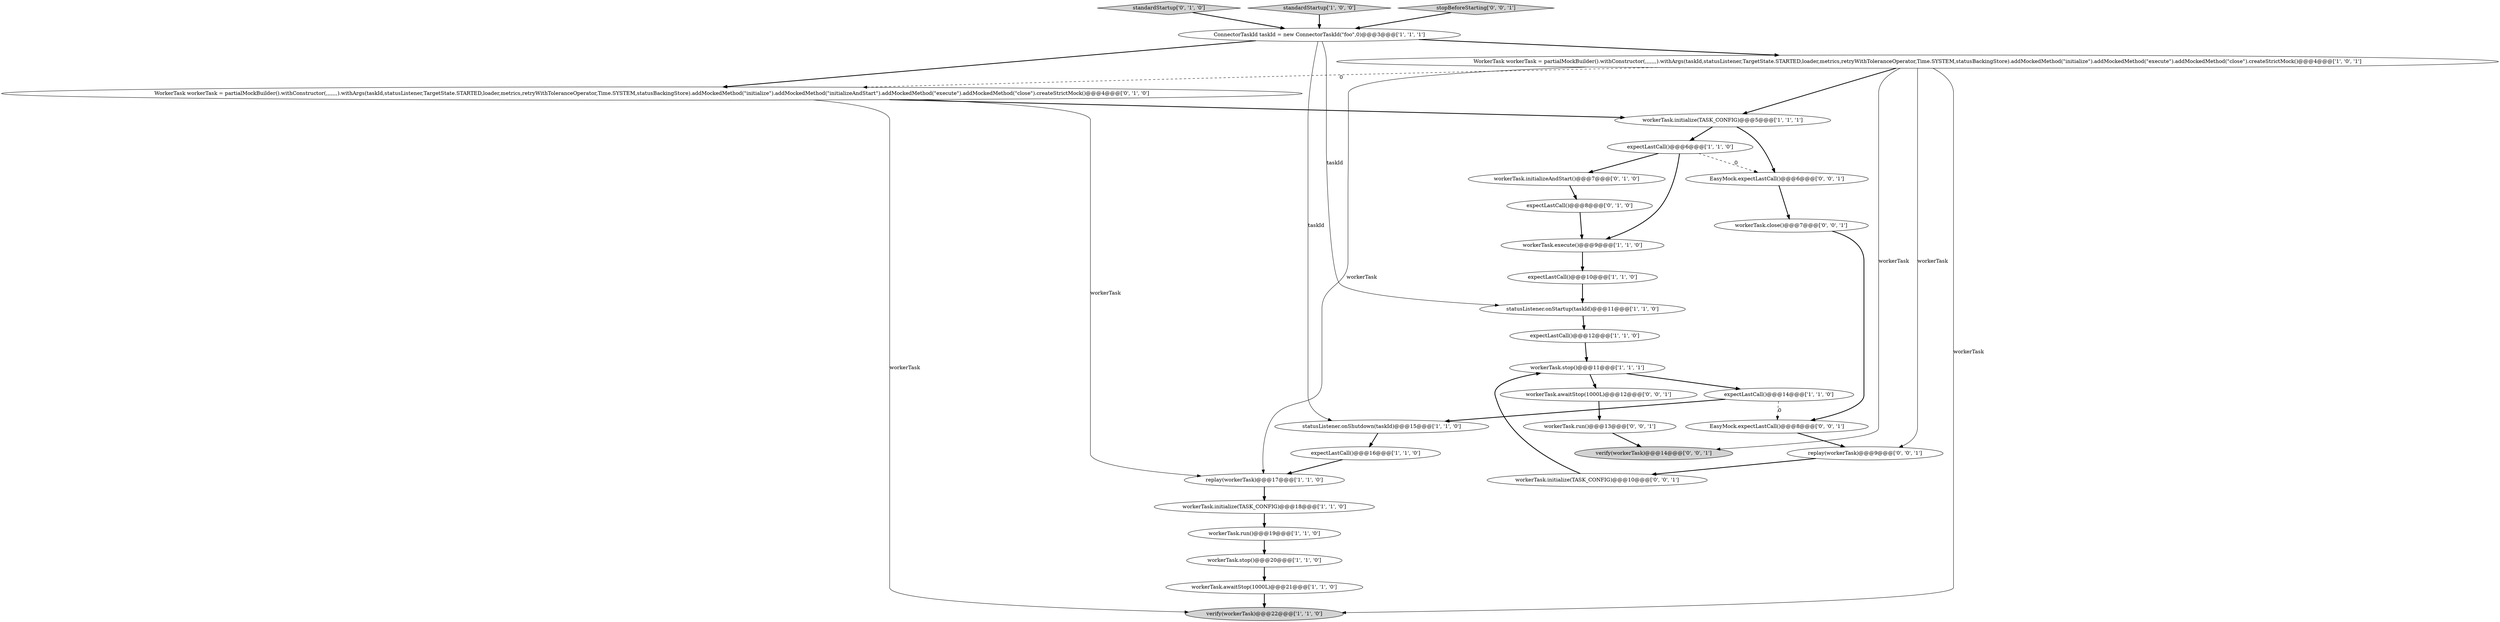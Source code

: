 digraph {
12 [style = filled, label = "workerTask.awaitStop(1000L)@@@21@@@['1', '1', '0']", fillcolor = white, shape = ellipse image = "AAA0AAABBB1BBB"];
11 [style = filled, label = "expectLastCall()@@@14@@@['1', '1', '0']", fillcolor = white, shape = ellipse image = "AAA0AAABBB1BBB"];
22 [style = filled, label = "standardStartup['0', '1', '0']", fillcolor = lightgray, shape = diamond image = "AAA0AAABBB2BBB"];
26 [style = filled, label = "workerTask.close()@@@7@@@['0', '0', '1']", fillcolor = white, shape = ellipse image = "AAA0AAABBB3BBB"];
6 [style = filled, label = "expectLastCall()@@@16@@@['1', '1', '0']", fillcolor = white, shape = ellipse image = "AAA0AAABBB1BBB"];
3 [style = filled, label = "verify(workerTask)@@@22@@@['1', '1', '0']", fillcolor = lightgray, shape = ellipse image = "AAA0AAABBB1BBB"];
14 [style = filled, label = "workerTask.execute()@@@9@@@['1', '1', '0']", fillcolor = white, shape = ellipse image = "AAA0AAABBB1BBB"];
17 [style = filled, label = "workerTask.stop()@@@11@@@['1', '1', '1']", fillcolor = white, shape = ellipse image = "AAA0AAABBB1BBB"];
10 [style = filled, label = "standardStartup['1', '0', '0']", fillcolor = lightgray, shape = diamond image = "AAA0AAABBB1BBB"];
2 [style = filled, label = "workerTask.run()@@@19@@@['1', '1', '0']", fillcolor = white, shape = ellipse image = "AAA0AAABBB1BBB"];
21 [style = filled, label = "WorkerTask workerTask = partialMockBuilder().withConstructor(,,,,,,,).withArgs(taskId,statusListener,TargetState.STARTED,loader,metrics,retryWithToleranceOperator,Time.SYSTEM,statusBackingStore).addMockedMethod(\"initialize\").addMockedMethod(\"initializeAndStart\").addMockedMethod(\"execute\").addMockedMethod(\"close\").createStrictMock()@@@4@@@['0', '1', '0']", fillcolor = white, shape = ellipse image = "AAA1AAABBB2BBB"];
30 [style = filled, label = "verify(workerTask)@@@14@@@['0', '0', '1']", fillcolor = lightgray, shape = ellipse image = "AAA0AAABBB3BBB"];
13 [style = filled, label = "WorkerTask workerTask = partialMockBuilder().withConstructor(,,,,,,,).withArgs(taskId,statusListener,TargetState.STARTED,loader,metrics,retryWithToleranceOperator,Time.SYSTEM,statusBackingStore).addMockedMethod(\"initialize\").addMockedMethod(\"execute\").addMockedMethod(\"close\").createStrictMock()@@@4@@@['1', '0', '1']", fillcolor = white, shape = ellipse image = "AAA0AAABBB1BBB"];
19 [style = filled, label = "workerTask.initializeAndStart()@@@7@@@['0', '1', '0']", fillcolor = white, shape = ellipse image = "AAA1AAABBB2BBB"];
16 [style = filled, label = "statusListener.onStartup(taskId)@@@11@@@['1', '1', '0']", fillcolor = white, shape = ellipse image = "AAA0AAABBB1BBB"];
7 [style = filled, label = "expectLastCall()@@@6@@@['1', '1', '0']", fillcolor = white, shape = ellipse image = "AAA0AAABBB1BBB"];
1 [style = filled, label = "workerTask.stop()@@@20@@@['1', '1', '0']", fillcolor = white, shape = ellipse image = "AAA0AAABBB1BBB"];
4 [style = filled, label = "workerTask.initialize(TASK_CONFIG)@@@18@@@['1', '1', '0']", fillcolor = white, shape = ellipse image = "AAA0AAABBB1BBB"];
29 [style = filled, label = "stopBeforeStarting['0', '0', '1']", fillcolor = lightgray, shape = diamond image = "AAA0AAABBB3BBB"];
5 [style = filled, label = "statusListener.onShutdown(taskId)@@@15@@@['1', '1', '0']", fillcolor = white, shape = ellipse image = "AAA0AAABBB1BBB"];
31 [style = filled, label = "workerTask.run()@@@13@@@['0', '0', '1']", fillcolor = white, shape = ellipse image = "AAA0AAABBB3BBB"];
0 [style = filled, label = "replay(workerTask)@@@17@@@['1', '1', '0']", fillcolor = white, shape = ellipse image = "AAA0AAABBB1BBB"];
9 [style = filled, label = "ConnectorTaskId taskId = new ConnectorTaskId(\"foo\",0)@@@3@@@['1', '1', '1']", fillcolor = white, shape = ellipse image = "AAA0AAABBB1BBB"];
20 [style = filled, label = "expectLastCall()@@@8@@@['0', '1', '0']", fillcolor = white, shape = ellipse image = "AAA1AAABBB2BBB"];
8 [style = filled, label = "expectLastCall()@@@12@@@['1', '1', '0']", fillcolor = white, shape = ellipse image = "AAA0AAABBB1BBB"];
27 [style = filled, label = "EasyMock.expectLastCall()@@@6@@@['0', '0', '1']", fillcolor = white, shape = ellipse image = "AAA0AAABBB3BBB"];
25 [style = filled, label = "workerTask.initialize(TASK_CONFIG)@@@10@@@['0', '0', '1']", fillcolor = white, shape = ellipse image = "AAA0AAABBB3BBB"];
18 [style = filled, label = "expectLastCall()@@@10@@@['1', '1', '0']", fillcolor = white, shape = ellipse image = "AAA0AAABBB1BBB"];
15 [style = filled, label = "workerTask.initialize(TASK_CONFIG)@@@5@@@['1', '1', '1']", fillcolor = white, shape = ellipse image = "AAA0AAABBB1BBB"];
28 [style = filled, label = "EasyMock.expectLastCall()@@@8@@@['0', '0', '1']", fillcolor = white, shape = ellipse image = "AAA0AAABBB3BBB"];
23 [style = filled, label = "replay(workerTask)@@@9@@@['0', '0', '1']", fillcolor = white, shape = ellipse image = "AAA0AAABBB3BBB"];
24 [style = filled, label = "workerTask.awaitStop(1000L)@@@12@@@['0', '0', '1']", fillcolor = white, shape = ellipse image = "AAA0AAABBB3BBB"];
29->9 [style = bold, label=""];
9->5 [style = solid, label="taskId"];
13->15 [style = bold, label=""];
9->16 [style = solid, label="taskId"];
23->25 [style = bold, label=""];
0->4 [style = bold, label=""];
14->18 [style = bold, label=""];
21->15 [style = bold, label=""];
13->21 [style = dashed, label="0"];
21->3 [style = solid, label="workerTask"];
10->9 [style = bold, label=""];
1->12 [style = bold, label=""];
19->20 [style = bold, label=""];
6->0 [style = bold, label=""];
9->13 [style = bold, label=""];
16->8 [style = bold, label=""];
28->23 [style = bold, label=""];
13->3 [style = solid, label="workerTask"];
9->21 [style = bold, label=""];
8->17 [style = bold, label=""];
15->7 [style = bold, label=""];
22->9 [style = bold, label=""];
25->17 [style = bold, label=""];
21->0 [style = solid, label="workerTask"];
13->30 [style = solid, label="workerTask"];
4->2 [style = bold, label=""];
7->14 [style = bold, label=""];
15->27 [style = bold, label=""];
24->31 [style = bold, label=""];
17->24 [style = bold, label=""];
12->3 [style = bold, label=""];
13->0 [style = solid, label="workerTask"];
2->1 [style = bold, label=""];
27->26 [style = bold, label=""];
13->23 [style = solid, label="workerTask"];
18->16 [style = bold, label=""];
26->28 [style = bold, label=""];
17->11 [style = bold, label=""];
31->30 [style = bold, label=""];
7->19 [style = bold, label=""];
20->14 [style = bold, label=""];
7->27 [style = dashed, label="0"];
11->28 [style = dashed, label="0"];
5->6 [style = bold, label=""];
11->5 [style = bold, label=""];
}
